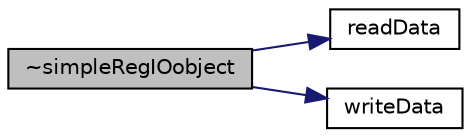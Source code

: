 digraph "~simpleRegIOobject"
{
  bgcolor="transparent";
  edge [fontname="Helvetica",fontsize="10",labelfontname="Helvetica",labelfontsize="10"];
  node [fontname="Helvetica",fontsize="10",shape=record];
  rankdir="LR";
  Node5 [label="~simpleRegIOobject",height=0.2,width=0.4,color="black", fillcolor="grey75", style="filled", fontcolor="black"];
  Node5 -> Node6 [color="midnightblue",fontsize="10",style="solid",fontname="Helvetica"];
  Node6 [label="readData",height=0.2,width=0.4,color="black",URL="$a27797.html#a57e18d41818fab58eeb057dc94a70724",tooltip="Read. "];
  Node5 -> Node7 [color="midnightblue",fontsize="10",style="solid",fontname="Helvetica"];
  Node7 [label="writeData",height=0.2,width=0.4,color="black",URL="$a27797.html#a0caad1f3a6e09bf0d76f47f75cdd7f42",tooltip="Write. "];
}
